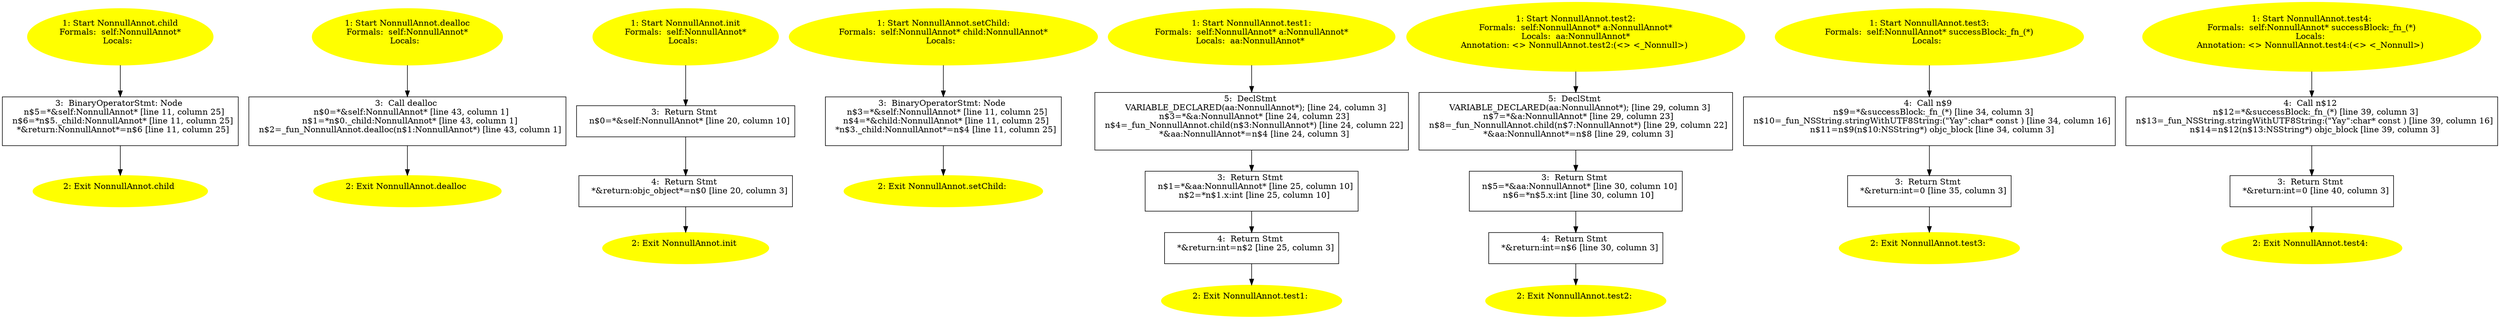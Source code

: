 /* @generated */
digraph cfg {
"child#NonnullAnnot#instance.90b13dcde8e3b2b21533f2a1e45f4dc4_1" [label="1: Start NonnullAnnot.child\nFormals:  self:NonnullAnnot*\nLocals:  \n  " color=yellow style=filled]
	

	 "child#NonnullAnnot#instance.90b13dcde8e3b2b21533f2a1e45f4dc4_1" -> "child#NonnullAnnot#instance.90b13dcde8e3b2b21533f2a1e45f4dc4_3" ;
"child#NonnullAnnot#instance.90b13dcde8e3b2b21533f2a1e45f4dc4_2" [label="2: Exit NonnullAnnot.child \n  " color=yellow style=filled]
	

"child#NonnullAnnot#instance.90b13dcde8e3b2b21533f2a1e45f4dc4_3" [label="3:  BinaryOperatorStmt: Node \n   n$5=*&self:NonnullAnnot* [line 11, column 25]\n  n$6=*n$5._child:NonnullAnnot* [line 11, column 25]\n  *&return:NonnullAnnot*=n$6 [line 11, column 25]\n " shape="box"]
	

	 "child#NonnullAnnot#instance.90b13dcde8e3b2b21533f2a1e45f4dc4_3" -> "child#NonnullAnnot#instance.90b13dcde8e3b2b21533f2a1e45f4dc4_2" ;
"dealloc#NonnullAnnot#instance.0759b4c4bc783d3b87f6d785a8b2c369_1" [label="1: Start NonnullAnnot.dealloc\nFormals:  self:NonnullAnnot*\nLocals:  \n  " color=yellow style=filled]
	

	 "dealloc#NonnullAnnot#instance.0759b4c4bc783d3b87f6d785a8b2c369_1" -> "dealloc#NonnullAnnot#instance.0759b4c4bc783d3b87f6d785a8b2c369_3" ;
"dealloc#NonnullAnnot#instance.0759b4c4bc783d3b87f6d785a8b2c369_2" [label="2: Exit NonnullAnnot.dealloc \n  " color=yellow style=filled]
	

"dealloc#NonnullAnnot#instance.0759b4c4bc783d3b87f6d785a8b2c369_3" [label="3:  Call dealloc \n   n$0=*&self:NonnullAnnot* [line 43, column 1]\n  n$1=*n$0._child:NonnullAnnot* [line 43, column 1]\n  n$2=_fun_NonnullAnnot.dealloc(n$1:NonnullAnnot*) [line 43, column 1]\n " shape="box"]
	

	 "dealloc#NonnullAnnot#instance.0759b4c4bc783d3b87f6d785a8b2c369_3" -> "dealloc#NonnullAnnot#instance.0759b4c4bc783d3b87f6d785a8b2c369_2" ;
"init#NonnullAnnot#instance.b2b74f8dde6ae5957922f59d81ccda45_1" [label="1: Start NonnullAnnot.init\nFormals:  self:NonnullAnnot*\nLocals:  \n  " color=yellow style=filled]
	

	 "init#NonnullAnnot#instance.b2b74f8dde6ae5957922f59d81ccda45_1" -> "init#NonnullAnnot#instance.b2b74f8dde6ae5957922f59d81ccda45_3" ;
"init#NonnullAnnot#instance.b2b74f8dde6ae5957922f59d81ccda45_2" [label="2: Exit NonnullAnnot.init \n  " color=yellow style=filled]
	

"init#NonnullAnnot#instance.b2b74f8dde6ae5957922f59d81ccda45_3" [label="3:  Return Stmt \n   n$0=*&self:NonnullAnnot* [line 20, column 10]\n " shape="box"]
	

	 "init#NonnullAnnot#instance.b2b74f8dde6ae5957922f59d81ccda45_3" -> "init#NonnullAnnot#instance.b2b74f8dde6ae5957922f59d81ccda45_4" ;
"init#NonnullAnnot#instance.b2b74f8dde6ae5957922f59d81ccda45_4" [label="4:  Return Stmt \n   *&return:objc_object*=n$0 [line 20, column 3]\n " shape="box"]
	

	 "init#NonnullAnnot#instance.b2b74f8dde6ae5957922f59d81ccda45_4" -> "init#NonnullAnnot#instance.b2b74f8dde6ae5957922f59d81ccda45_2" ;
"setChild:#NonnullAnnot(class NonnullAnnot)#instance.a6a145a3c260c479880c89d93b389160_1" [label="1: Start NonnullAnnot.setChild:\nFormals:  self:NonnullAnnot* child:NonnullAnnot*\nLocals:  \n  " color=yellow style=filled]
	

	 "setChild:#NonnullAnnot(class NonnullAnnot)#instance.a6a145a3c260c479880c89d93b389160_1" -> "setChild:#NonnullAnnot(class NonnullAnnot)#instance.a6a145a3c260c479880c89d93b389160_3" ;
"setChild:#NonnullAnnot(class NonnullAnnot)#instance.a6a145a3c260c479880c89d93b389160_2" [label="2: Exit NonnullAnnot.setChild: \n  " color=yellow style=filled]
	

"setChild:#NonnullAnnot(class NonnullAnnot)#instance.a6a145a3c260c479880c89d93b389160_3" [label="3:  BinaryOperatorStmt: Node \n   n$3=*&self:NonnullAnnot* [line 11, column 25]\n  n$4=*&child:NonnullAnnot* [line 11, column 25]\n  *n$3._child:NonnullAnnot*=n$4 [line 11, column 25]\n " shape="box"]
	

	 "setChild:#NonnullAnnot(class NonnullAnnot)#instance.a6a145a3c260c479880c89d93b389160_3" -> "setChild:#NonnullAnnot(class NonnullAnnot)#instance.a6a145a3c260c479880c89d93b389160_2" ;
"test1:#NonnullAnnot(class NonnullAnnot)#instance.e1bfc3674bdae0a62d7e4bb2a1768f99_1" [label="1: Start NonnullAnnot.test1:\nFormals:  self:NonnullAnnot* a:NonnullAnnot*\nLocals:  aa:NonnullAnnot* \n  " color=yellow style=filled]
	

	 "test1:#NonnullAnnot(class NonnullAnnot)#instance.e1bfc3674bdae0a62d7e4bb2a1768f99_1" -> "test1:#NonnullAnnot(class NonnullAnnot)#instance.e1bfc3674bdae0a62d7e4bb2a1768f99_5" ;
"test1:#NonnullAnnot(class NonnullAnnot)#instance.e1bfc3674bdae0a62d7e4bb2a1768f99_2" [label="2: Exit NonnullAnnot.test1: \n  " color=yellow style=filled]
	

"test1:#NonnullAnnot(class NonnullAnnot)#instance.e1bfc3674bdae0a62d7e4bb2a1768f99_3" [label="3:  Return Stmt \n   n$1=*&aa:NonnullAnnot* [line 25, column 10]\n  n$2=*n$1.x:int [line 25, column 10]\n " shape="box"]
	

	 "test1:#NonnullAnnot(class NonnullAnnot)#instance.e1bfc3674bdae0a62d7e4bb2a1768f99_3" -> "test1:#NonnullAnnot(class NonnullAnnot)#instance.e1bfc3674bdae0a62d7e4bb2a1768f99_4" ;
"test1:#NonnullAnnot(class NonnullAnnot)#instance.e1bfc3674bdae0a62d7e4bb2a1768f99_4" [label="4:  Return Stmt \n   *&return:int=n$2 [line 25, column 3]\n " shape="box"]
	

	 "test1:#NonnullAnnot(class NonnullAnnot)#instance.e1bfc3674bdae0a62d7e4bb2a1768f99_4" -> "test1:#NonnullAnnot(class NonnullAnnot)#instance.e1bfc3674bdae0a62d7e4bb2a1768f99_2" ;
"test1:#NonnullAnnot(class NonnullAnnot)#instance.e1bfc3674bdae0a62d7e4bb2a1768f99_5" [label="5:  DeclStmt \n   VARIABLE_DECLARED(aa:NonnullAnnot*); [line 24, column 3]\n  n$3=*&a:NonnullAnnot* [line 24, column 23]\n  n$4=_fun_NonnullAnnot.child(n$3:NonnullAnnot*) [line 24, column 22]\n  *&aa:NonnullAnnot*=n$4 [line 24, column 3]\n " shape="box"]
	

	 "test1:#NonnullAnnot(class NonnullAnnot)#instance.e1bfc3674bdae0a62d7e4bb2a1768f99_5" -> "test1:#NonnullAnnot(class NonnullAnnot)#instance.e1bfc3674bdae0a62d7e4bb2a1768f99_3" ;
"test2:#NonnullAnnot(class NonnullAnnot)#instance.7992ca7f61dca07dd40b2e7d7603a016_1" [label="1: Start NonnullAnnot.test2:\nFormals:  self:NonnullAnnot* a:NonnullAnnot*\nLocals:  aa:NonnullAnnot*\nAnnotation: <> NonnullAnnot.test2:(<> <_Nonnull>) \n  " color=yellow style=filled]
	

	 "test2:#NonnullAnnot(class NonnullAnnot)#instance.7992ca7f61dca07dd40b2e7d7603a016_1" -> "test2:#NonnullAnnot(class NonnullAnnot)#instance.7992ca7f61dca07dd40b2e7d7603a016_5" ;
"test2:#NonnullAnnot(class NonnullAnnot)#instance.7992ca7f61dca07dd40b2e7d7603a016_2" [label="2: Exit NonnullAnnot.test2: \n  " color=yellow style=filled]
	

"test2:#NonnullAnnot(class NonnullAnnot)#instance.7992ca7f61dca07dd40b2e7d7603a016_3" [label="3:  Return Stmt \n   n$5=*&aa:NonnullAnnot* [line 30, column 10]\n  n$6=*n$5.x:int [line 30, column 10]\n " shape="box"]
	

	 "test2:#NonnullAnnot(class NonnullAnnot)#instance.7992ca7f61dca07dd40b2e7d7603a016_3" -> "test2:#NonnullAnnot(class NonnullAnnot)#instance.7992ca7f61dca07dd40b2e7d7603a016_4" ;
"test2:#NonnullAnnot(class NonnullAnnot)#instance.7992ca7f61dca07dd40b2e7d7603a016_4" [label="4:  Return Stmt \n   *&return:int=n$6 [line 30, column 3]\n " shape="box"]
	

	 "test2:#NonnullAnnot(class NonnullAnnot)#instance.7992ca7f61dca07dd40b2e7d7603a016_4" -> "test2:#NonnullAnnot(class NonnullAnnot)#instance.7992ca7f61dca07dd40b2e7d7603a016_2" ;
"test2:#NonnullAnnot(class NonnullAnnot)#instance.7992ca7f61dca07dd40b2e7d7603a016_5" [label="5:  DeclStmt \n   VARIABLE_DECLARED(aa:NonnullAnnot*); [line 29, column 3]\n  n$7=*&a:NonnullAnnot* [line 29, column 23]\n  n$8=_fun_NonnullAnnot.child(n$7:NonnullAnnot*) [line 29, column 22]\n  *&aa:NonnullAnnot*=n$8 [line 29, column 3]\n " shape="box"]
	

	 "test2:#NonnullAnnot(class NonnullAnnot)#instance.7992ca7f61dca07dd40b2e7d7603a016_5" -> "test2:#NonnullAnnot(class NonnullAnnot)#instance.7992ca7f61dca07dd40b2e7d7603a016_3" ;
"test3:#NonnullAnnot#instance.4ab04a3232d4ec4327b6040285f16196_1" [label="1: Start NonnullAnnot.test3:\nFormals:  self:NonnullAnnot* successBlock:_fn_(*)\nLocals:  \n  " color=yellow style=filled]
	

	 "test3:#NonnullAnnot#instance.4ab04a3232d4ec4327b6040285f16196_1" -> "test3:#NonnullAnnot#instance.4ab04a3232d4ec4327b6040285f16196_4" ;
"test3:#NonnullAnnot#instance.4ab04a3232d4ec4327b6040285f16196_2" [label="2: Exit NonnullAnnot.test3: \n  " color=yellow style=filled]
	

"test3:#NonnullAnnot#instance.4ab04a3232d4ec4327b6040285f16196_3" [label="3:  Return Stmt \n   *&return:int=0 [line 35, column 3]\n " shape="box"]
	

	 "test3:#NonnullAnnot#instance.4ab04a3232d4ec4327b6040285f16196_3" -> "test3:#NonnullAnnot#instance.4ab04a3232d4ec4327b6040285f16196_2" ;
"test3:#NonnullAnnot#instance.4ab04a3232d4ec4327b6040285f16196_4" [label="4:  Call n$9 \n   n$9=*&successBlock:_fn_(*) [line 34, column 3]\n  n$10=_fun_NSString.stringWithUTF8String:(\"Yay\":char* const ) [line 34, column 16]\n  n$11=n$9(n$10:NSString*) objc_block [line 34, column 3]\n " shape="box"]
	

	 "test3:#NonnullAnnot#instance.4ab04a3232d4ec4327b6040285f16196_4" -> "test3:#NonnullAnnot#instance.4ab04a3232d4ec4327b6040285f16196_3" ;
"test4:#NonnullAnnot#instance.679c6b135de319b66e5e0bd6ab2f0b43_1" [label="1: Start NonnullAnnot.test4:\nFormals:  self:NonnullAnnot* successBlock:_fn_(*)\nLocals: \nAnnotation: <> NonnullAnnot.test4:(<> <_Nonnull>) \n  " color=yellow style=filled]
	

	 "test4:#NonnullAnnot#instance.679c6b135de319b66e5e0bd6ab2f0b43_1" -> "test4:#NonnullAnnot#instance.679c6b135de319b66e5e0bd6ab2f0b43_4" ;
"test4:#NonnullAnnot#instance.679c6b135de319b66e5e0bd6ab2f0b43_2" [label="2: Exit NonnullAnnot.test4: \n  " color=yellow style=filled]
	

"test4:#NonnullAnnot#instance.679c6b135de319b66e5e0bd6ab2f0b43_3" [label="3:  Return Stmt \n   *&return:int=0 [line 40, column 3]\n " shape="box"]
	

	 "test4:#NonnullAnnot#instance.679c6b135de319b66e5e0bd6ab2f0b43_3" -> "test4:#NonnullAnnot#instance.679c6b135de319b66e5e0bd6ab2f0b43_2" ;
"test4:#NonnullAnnot#instance.679c6b135de319b66e5e0bd6ab2f0b43_4" [label="4:  Call n$12 \n   n$12=*&successBlock:_fn_(*) [line 39, column 3]\n  n$13=_fun_NSString.stringWithUTF8String:(\"Yay\":char* const ) [line 39, column 16]\n  n$14=n$12(n$13:NSString*) objc_block [line 39, column 3]\n " shape="box"]
	

	 "test4:#NonnullAnnot#instance.679c6b135de319b66e5e0bd6ab2f0b43_4" -> "test4:#NonnullAnnot#instance.679c6b135de319b66e5e0bd6ab2f0b43_3" ;
}
